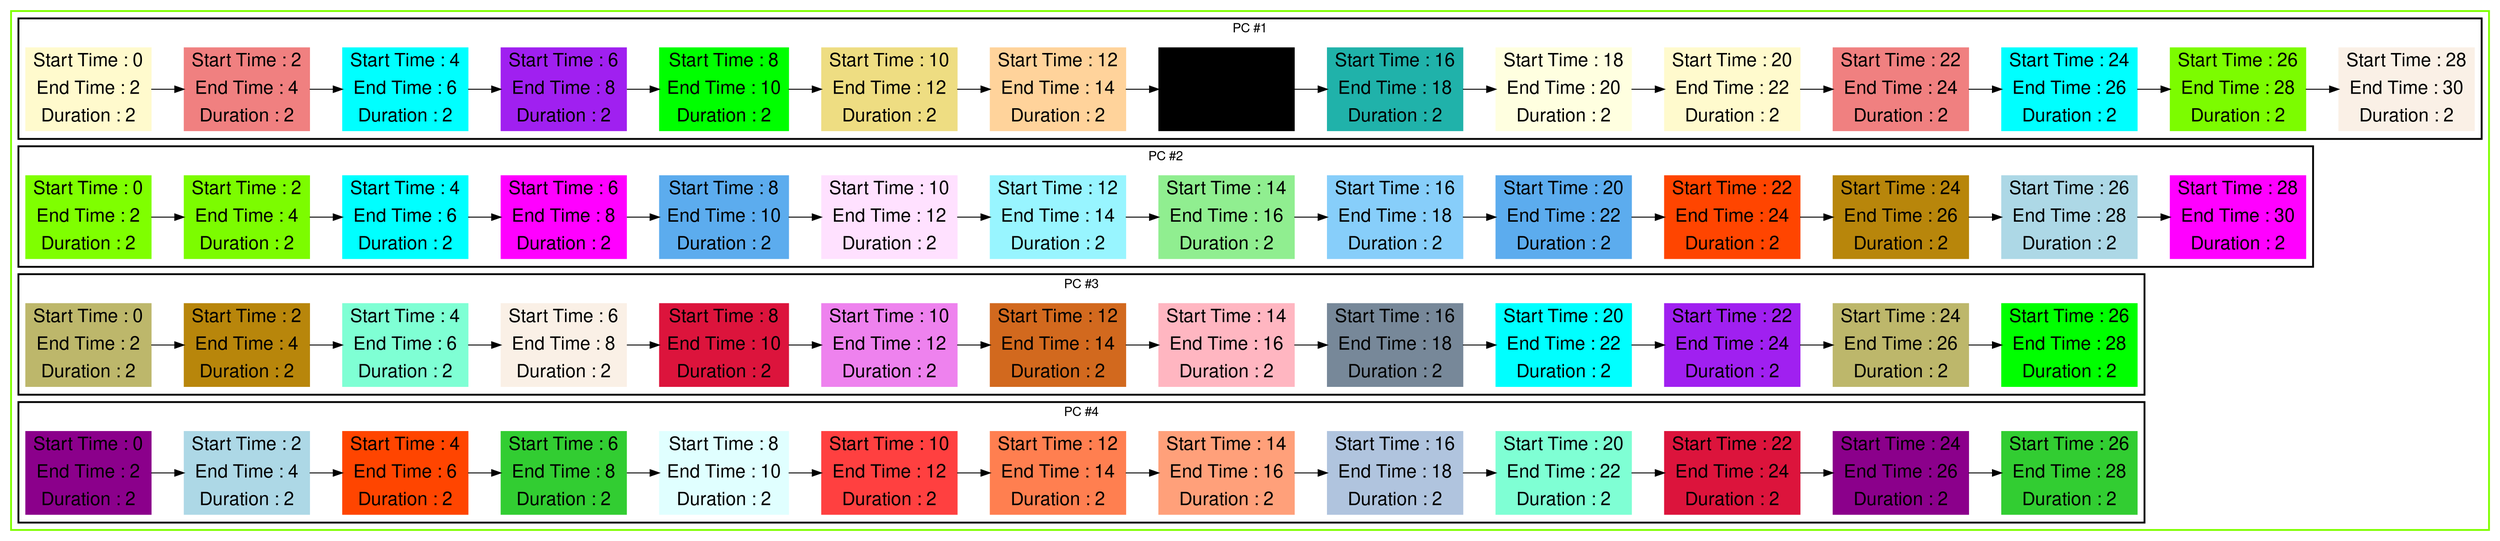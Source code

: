 digraph G {

fontname="Helvetica,Arial,sans-serif"
node [fontname="Helvetica,Arial,sans-serif"]
edge [fontname="Helvetica,Arial,sans-serif"]
graph [rankdir = "LR"];
node [fontsize = "20" shape = "ellipse"];

    subgraph cluster_Mod_0{
        color =chartreuse
        style = bold
        subgraph cluster_0{
           node [style=filled]
           color = black


            "node31" [
               label = "Start Time : 0 | End Time : 2 | Duration : 2"
               shape = "record"
               color = lemonchiffon
            ]

            "node35" [
               label = "Start Time : 2 | End Time : 4 | Duration : 2"
               shape = "record"
               color = lightcoral
            ]

            "node21" [
               label = "Start Time : 4 | End Time : 6 | Duration : 2"
               shape = "record"
               color = cyan
            ]

            "node8" [
               label = "Start Time : 6 | End Time : 8 | Duration : 2"
               shape = "record"
               color = x11purple
            ]

            "node47" [
               label = "Start Time : 8 | End Time : 10 | Duration : 2"
               shape = "record"
               color = lime
            ]

            "node38" [
               label = "Start Time : 10 | End Time : 12 | Duration : 2"
               shape = "record"
               color = lightgoldenrod
            ]

            "node13" [
               label = "Start Time : 12 | End Time : 14 | Duration : 2"
               shape = "record"
               color = burlywood1
            ]

            "node18" [
               label = "Start Time : 14 | End Time : 16 | Duration : 2"
               shape = "record"
               color = cornflower
            ]

            "node42" [
               label = "Start Time : 16 | End Time : 18 | Duration : 2"
               shape = "record"
               color = lightseagreen
            ]

            "node46" [
               label = "Start Time : 18 | End Time : 20 | Duration : 2"
               shape = "record"
               color = lightyellow
            ]

            "node32" [
               label = "Start Time : 20 | End Time : 22 | Duration : 2"
               shape = "record"
               color = lemonchiffon
            ]

            "node36" [
               label = "Start Time : 22 | End Time : 24 | Duration : 2"
               shape = "record"
               color = lightcoral
            ]

            "node22" [
               label = "Start Time : 24 | End Time : 26 | Duration : 2"
               shape = "record"
               color = cyan
            ]

            "node30" [
               label = "Start Time : 26 | End Time : 28 | Duration : 2"
               shape = "record"
               color = lawngreen
            ]

            "node52" [
               label = "Start Time : 28 | End Time : 30 | Duration : 2"
               shape = "record"
               color = linen
            ]

            node31 -> node35 -> node21 -> node8 -> node47 -> node38 -> node13 -> node18 -> node42 -> node46 -> node32 -> node36 -> node22 -> node30 -> node52

            label = "PC #1"

        }
        subgraph cluster_1{
           node [style=filled]
           color = black


            "node15" [
               label = "Start Time : 0 | End Time : 2 | Duration : 2"
               shape = "record"
               color = chartreuse
            ]

            "node29" [
               label = "Start Time : 2 | End Time : 4 | Duration : 2"
               shape = "record"
               color = lawngreen
            ]

            "node2" [
               label = "Start Time : 4 | End Time : 6 | Duration : 2"
               shape = "record"
               color = aqua
            ]

            "node53" [
               label = "Start Time : 6 | End Time : 8 | Duration : 2"
               shape = "record"
               color = magenta
            ]

            "node0" [
               label = "Start Time : 8 | End Time : 10 | Duration : 2"
               shape = "record"
               color = steelblue2
            ]

            "node10" [
               label = "Start Time : 10 | End Time : 12 | Duration : 2"
               shape = "record"
               color = thistle1
            ]

            "node14" [
               label = "Start Time : 12 | End Time : 14 | Duration : 2"
               shape = "record"
               color = cadetblue1
            ]

            "node39" [
               label = "Start Time : 14 | End Time : 16 | Duration : 2"
               shape = "record"
               color = lightgreen
            ]

            "node43" [
               label = "Start Time : 16 | End Time : 18 | Duration : 2"
               shape = "record"
               color = lightskyblue
            ]

            "node1" [
               label = "Start Time : 20 | End Time : 22 | Duration : 2"
               shape = "record"
               color = steelblue2
            ]

            "node7" [
               label = "Start Time : 22 | End Time : 24 | Duration : 2"
               shape = "record"
               color = orangered1
            ]

            "node24" [
               label = "Start Time : 24 | End Time : 26 | Duration : 2"
               shape = "record"
               color = darkgoldenrod
            ]

            "node34" [
               label = "Start Time : 26 | End Time : 28 | Duration : 2"
               shape = "record"
               color = lightblue
            ]

            "node54" [
               label = "Start Time : 28 | End Time : 30 | Duration : 2"
               shape = "record"
               color = magenta
            ]

            node15 -> node29 -> node2 -> node53 -> node0 -> node10 -> node14 -> node39 -> node43 -> node1 -> node7 -> node24 -> node34 -> node54

            label = "PC #2"

        }
        subgraph cluster_2{
           node [style=filled]
           color = black


            "node25" [
               label = "Start Time : 0 | End Time : 2 | Duration : 2"
               shape = "record"
               color = darkkhaki
            ]

            "node23" [
               label = "Start Time : 2 | End Time : 4 | Duration : 2"
               shape = "record"
               color = darkgoldenrod
            ]

            "node4" [
               label = "Start Time : 4 | End Time : 6 | Duration : 2"
               shape = "record"
               color = aquamarine
            ]

            "node51" [
               label = "Start Time : 6 | End Time : 8 | Duration : 2"
               shape = "record"
               color = linen
            ]

            "node19" [
               label = "Start Time : 8 | End Time : 10 | Duration : 2"
               shape = "record"
               color = crimson
            ]

            "node11" [
               label = "Start Time : 10 | End Time : 12 | Duration : 2"
               shape = "record"
               color = violet
            ]

            "node16" [
               label = "Start Time : 12 | End Time : 14 | Duration : 2"
               shape = "record"
               color = chocolate
            ]

            "node40" [
               label = "Start Time : 14 | End Time : 16 | Duration : 2"
               shape = "record"
               color = lightpink
            ]

            "node44" [
               label = "Start Time : 16 | End Time : 18 | Duration : 2"
               shape = "record"
               color = lightslategray
            ]

            "node3" [
               label = "Start Time : 20 | End Time : 22 | Duration : 2"
               shape = "record"
               color = aqua
            ]

            "node9" [
               label = "Start Time : 22 | End Time : 24 | Duration : 2"
               shape = "record"
               color = x11purple
            ]

            "node26" [
               label = "Start Time : 24 | End Time : 26 | Duration : 2"
               shape = "record"
               color = darkkhaki
            ]

            "node48" [
               label = "Start Time : 26 | End Time : 28 | Duration : 2"
               shape = "record"
               color = lime
            ]

            node25 -> node23 -> node4 -> node51 -> node19 -> node11 -> node16 -> node40 -> node44 -> node3 -> node9 -> node26 -> node48

            label = "PC #3"

        }
        subgraph cluster_3{
           node [style=filled]
           color = black


            "node27" [
               label = "Start Time : 0 | End Time : 2 | Duration : 2"
               shape = "record"
               color = darkmagenta
            ]

            "node33" [
               label = "Start Time : 2 | End Time : 4 | Duration : 2"
               shape = "record"
               color = lightblue
            ]

            "node6" [
               label = "Start Time : 4 | End Time : 6 | Duration : 2"
               shape = "record"
               color = orangered1
            ]

            "node49" [
               label = "Start Time : 6 | End Time : 8 | Duration : 2"
               shape = "record"
               color = limegreen
            ]

            "node37" [
               label = "Start Time : 8 | End Time : 10 | Duration : 2"
               shape = "record"
               color = lightcyan
            ]

            "node12" [
               label = "Start Time : 10 | End Time : 12 | Duration : 2"
               shape = "record"
               color = brown1
            ]

            "node17" [
               label = "Start Time : 12 | End Time : 14 | Duration : 2"
               shape = "record"
               color = coral
            ]

            "node41" [
               label = "Start Time : 14 | End Time : 16 | Duration : 2"
               shape = "record"
               color = lightsalmon
            ]

            "node45" [
               label = "Start Time : 16 | End Time : 18 | Duration : 2"
               shape = "record"
               color = lightsteelblue
            ]

            "node5" [
               label = "Start Time : 20 | End Time : 22 | Duration : 2"
               shape = "record"
               color = aquamarine
            ]

            "node20" [
               label = "Start Time : 22 | End Time : 24 | Duration : 2"
               shape = "record"
               color = crimson
            ]

            "node28" [
               label = "Start Time : 24 | End Time : 26 | Duration : 2"
               shape = "record"
               color = darkmagenta
            ]

            "node50" [
               label = "Start Time : 26 | End Time : 28 | Duration : 2"
               shape = "record"
               color = limegreen
            ]

            node27 -> node33 -> node6 -> node49 -> node37 -> node12 -> node17 -> node41 -> node45 -> node5 -> node20 -> node28 -> node50

            label = "PC #4"

        }
    }




}

